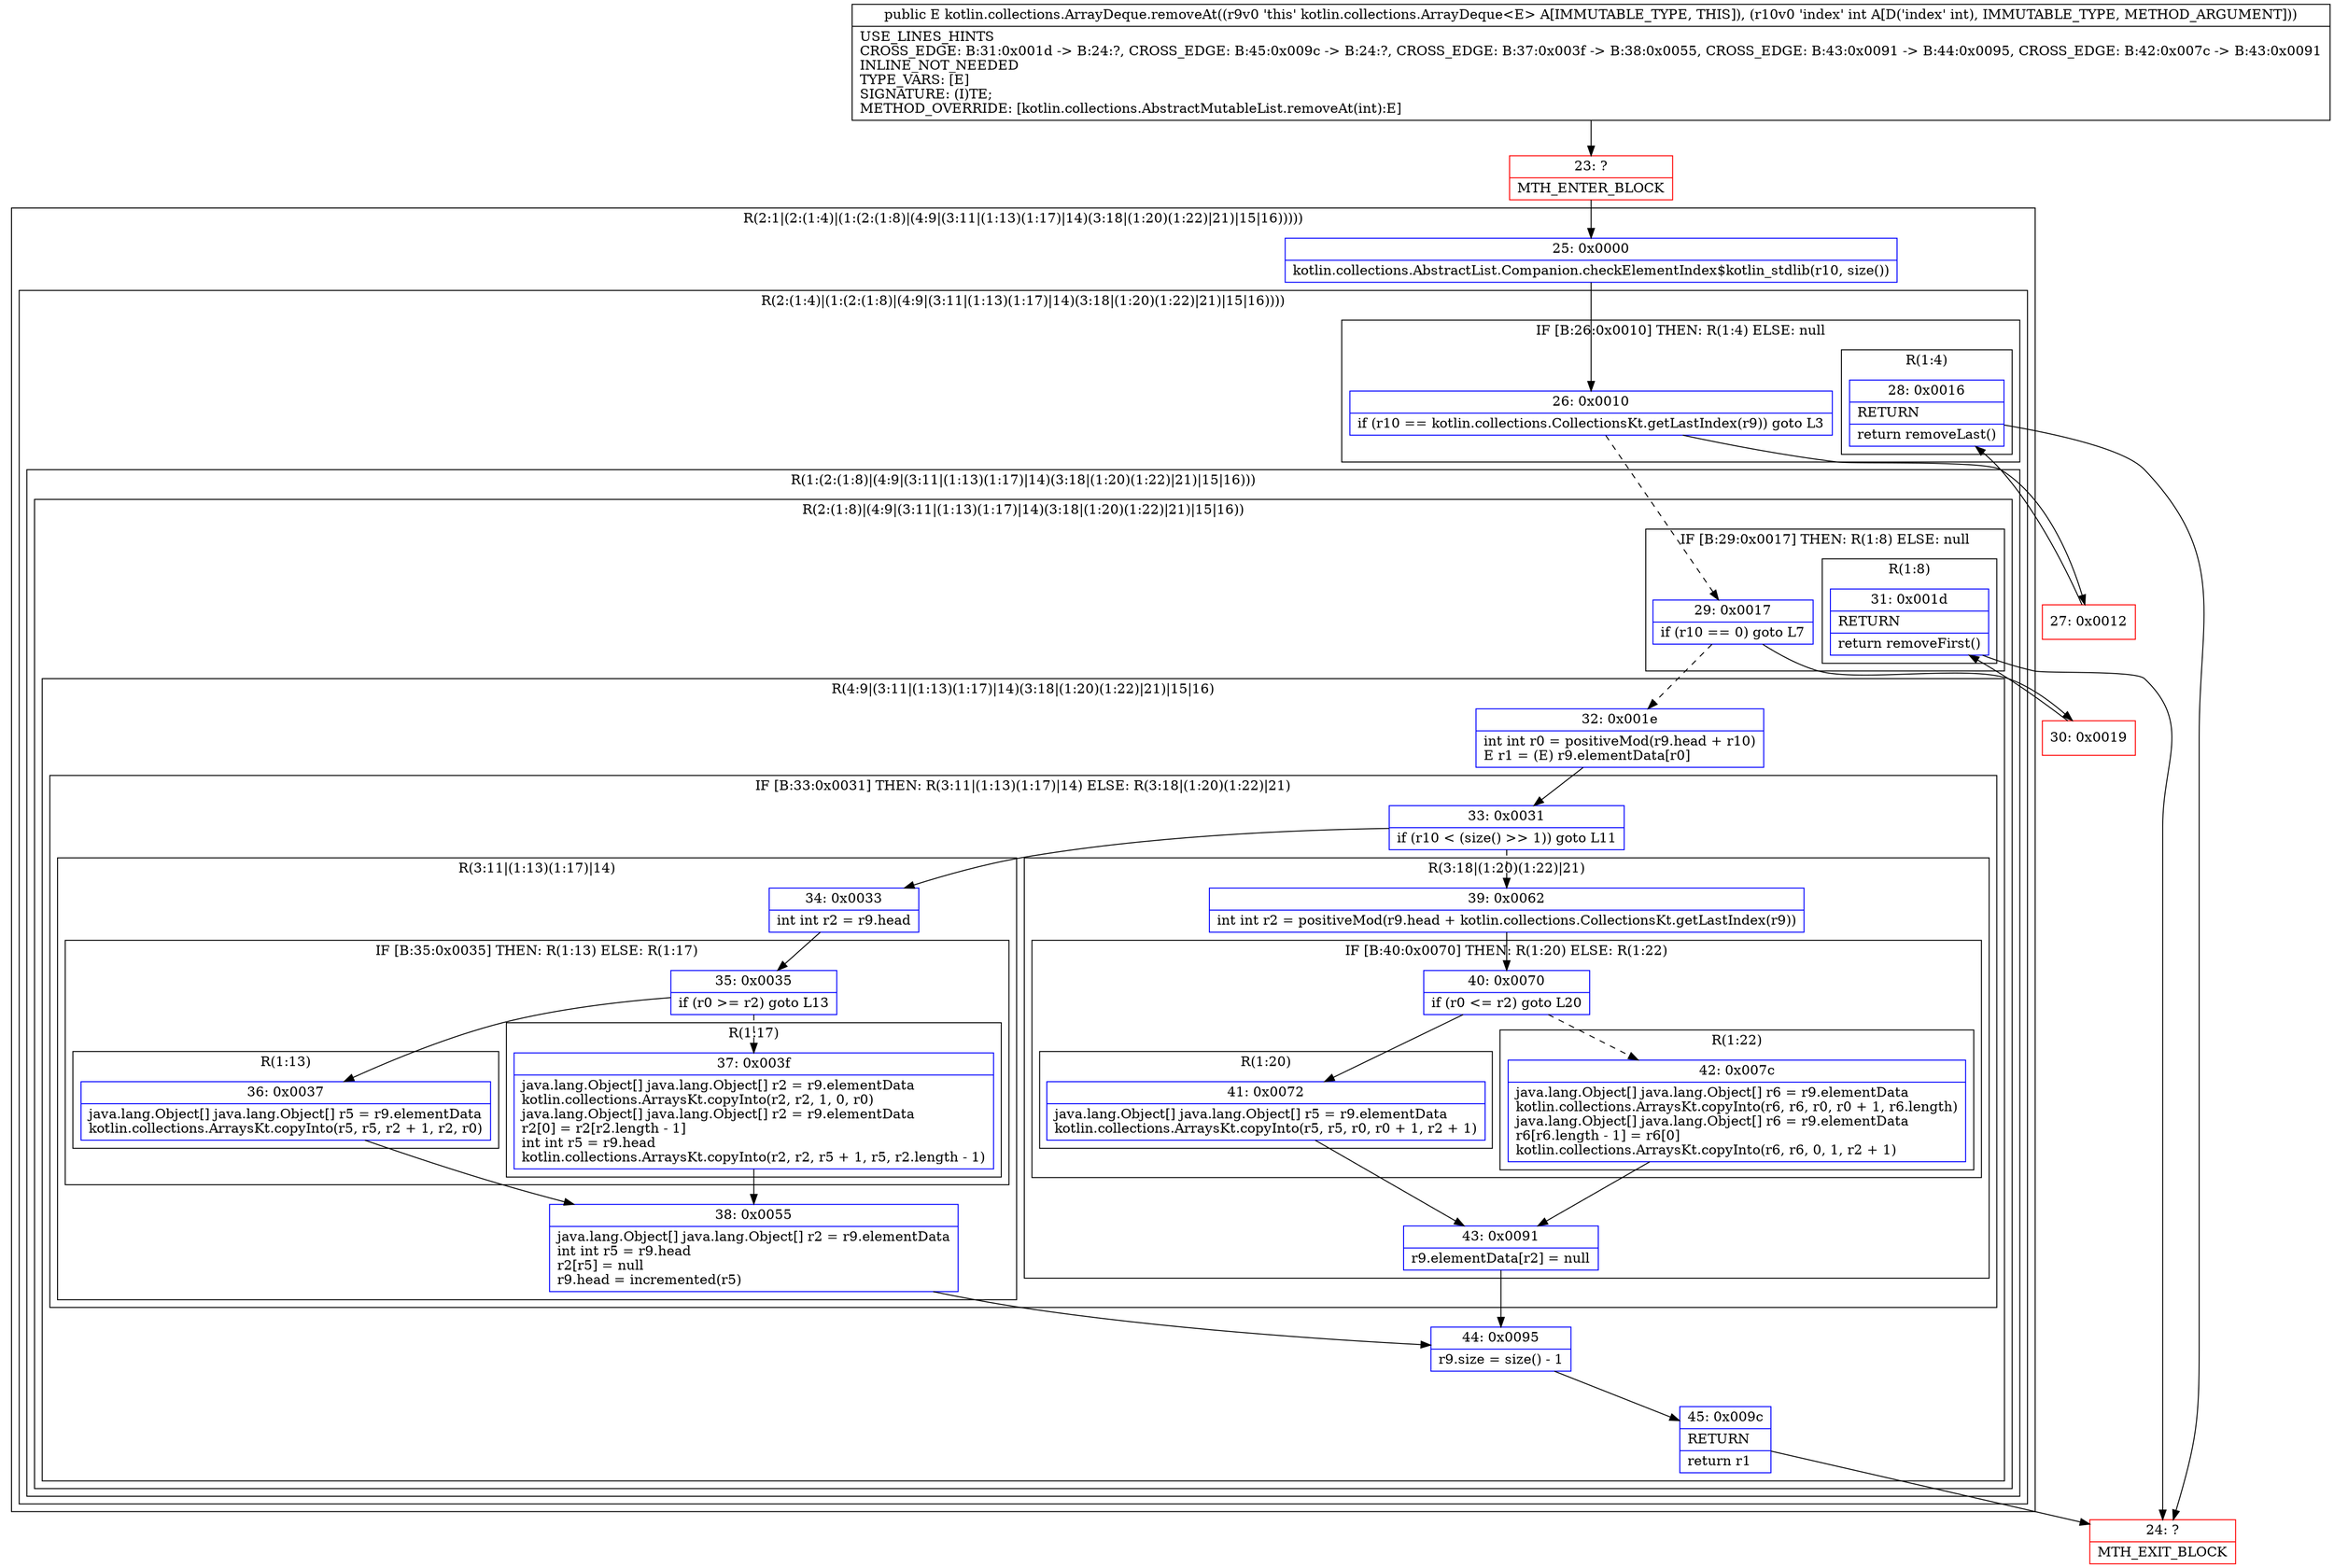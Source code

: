 digraph "CFG forkotlin.collections.ArrayDeque.removeAt(I)Ljava\/lang\/Object;" {
subgraph cluster_Region_1806302838 {
label = "R(2:1|(2:(1:4)|(1:(2:(1:8)|(4:9|(3:11|(1:13)(1:17)|14)(3:18|(1:20)(1:22)|21)|15|16)))))";
node [shape=record,color=blue];
Node_25 [shape=record,label="{25\:\ 0x0000|kotlin.collections.AbstractList.Companion.checkElementIndex$kotlin_stdlib(r10, size())\l}"];
subgraph cluster_Region_1661263667 {
label = "R(2:(1:4)|(1:(2:(1:8)|(4:9|(3:11|(1:13)(1:17)|14)(3:18|(1:20)(1:22)|21)|15|16))))";
node [shape=record,color=blue];
subgraph cluster_IfRegion_816490849 {
label = "IF [B:26:0x0010] THEN: R(1:4) ELSE: null";
node [shape=record,color=blue];
Node_26 [shape=record,label="{26\:\ 0x0010|if (r10 == kotlin.collections.CollectionsKt.getLastIndex(r9)) goto L3\l}"];
subgraph cluster_Region_159362313 {
label = "R(1:4)";
node [shape=record,color=blue];
Node_28 [shape=record,label="{28\:\ 0x0016|RETURN\l|return removeLast()\l}"];
}
}
subgraph cluster_Region_755083294 {
label = "R(1:(2:(1:8)|(4:9|(3:11|(1:13)(1:17)|14)(3:18|(1:20)(1:22)|21)|15|16)))";
node [shape=record,color=blue];
subgraph cluster_Region_1748568010 {
label = "R(2:(1:8)|(4:9|(3:11|(1:13)(1:17)|14)(3:18|(1:20)(1:22)|21)|15|16))";
node [shape=record,color=blue];
subgraph cluster_IfRegion_230509069 {
label = "IF [B:29:0x0017] THEN: R(1:8) ELSE: null";
node [shape=record,color=blue];
Node_29 [shape=record,label="{29\:\ 0x0017|if (r10 == 0) goto L7\l}"];
subgraph cluster_Region_2044639574 {
label = "R(1:8)";
node [shape=record,color=blue];
Node_31 [shape=record,label="{31\:\ 0x001d|RETURN\l|return removeFirst()\l}"];
}
}
subgraph cluster_Region_1719421497 {
label = "R(4:9|(3:11|(1:13)(1:17)|14)(3:18|(1:20)(1:22)|21)|15|16)";
node [shape=record,color=blue];
Node_32 [shape=record,label="{32\:\ 0x001e|int int r0 = positiveMod(r9.head + r10)\lE r1 = (E) r9.elementData[r0]\l}"];
subgraph cluster_IfRegion_1497345835 {
label = "IF [B:33:0x0031] THEN: R(3:11|(1:13)(1:17)|14) ELSE: R(3:18|(1:20)(1:22)|21)";
node [shape=record,color=blue];
Node_33 [shape=record,label="{33\:\ 0x0031|if (r10 \< (size() \>\> 1)) goto L11\l}"];
subgraph cluster_Region_1809000316 {
label = "R(3:11|(1:13)(1:17)|14)";
node [shape=record,color=blue];
Node_34 [shape=record,label="{34\:\ 0x0033|int int r2 = r9.head\l}"];
subgraph cluster_IfRegion_505157578 {
label = "IF [B:35:0x0035] THEN: R(1:13) ELSE: R(1:17)";
node [shape=record,color=blue];
Node_35 [shape=record,label="{35\:\ 0x0035|if (r0 \>= r2) goto L13\l}"];
subgraph cluster_Region_603792146 {
label = "R(1:13)";
node [shape=record,color=blue];
Node_36 [shape=record,label="{36\:\ 0x0037|java.lang.Object[] java.lang.Object[] r5 = r9.elementData\lkotlin.collections.ArraysKt.copyInto(r5, r5, r2 + 1, r2, r0)\l}"];
}
subgraph cluster_Region_310809019 {
label = "R(1:17)";
node [shape=record,color=blue];
Node_37 [shape=record,label="{37\:\ 0x003f|java.lang.Object[] java.lang.Object[] r2 = r9.elementData\lkotlin.collections.ArraysKt.copyInto(r2, r2, 1, 0, r0)\ljava.lang.Object[] java.lang.Object[] r2 = r9.elementData\lr2[0] = r2[r2.length \- 1]\lint int r5 = r9.head\lkotlin.collections.ArraysKt.copyInto(r2, r2, r5 + 1, r5, r2.length \- 1)\l}"];
}
}
Node_38 [shape=record,label="{38\:\ 0x0055|java.lang.Object[] java.lang.Object[] r2 = r9.elementData\lint int r5 = r9.head\lr2[r5] = null\lr9.head = incremented(r5)\l}"];
}
subgraph cluster_Region_82957854 {
label = "R(3:18|(1:20)(1:22)|21)";
node [shape=record,color=blue];
Node_39 [shape=record,label="{39\:\ 0x0062|int int r2 = positiveMod(r9.head + kotlin.collections.CollectionsKt.getLastIndex(r9))\l}"];
subgraph cluster_IfRegion_372190288 {
label = "IF [B:40:0x0070] THEN: R(1:20) ELSE: R(1:22)";
node [shape=record,color=blue];
Node_40 [shape=record,label="{40\:\ 0x0070|if (r0 \<= r2) goto L20\l}"];
subgraph cluster_Region_1760807704 {
label = "R(1:20)";
node [shape=record,color=blue];
Node_41 [shape=record,label="{41\:\ 0x0072|java.lang.Object[] java.lang.Object[] r5 = r9.elementData\lkotlin.collections.ArraysKt.copyInto(r5, r5, r0, r0 + 1, r2 + 1)\l}"];
}
subgraph cluster_Region_576491687 {
label = "R(1:22)";
node [shape=record,color=blue];
Node_42 [shape=record,label="{42\:\ 0x007c|java.lang.Object[] java.lang.Object[] r6 = r9.elementData\lkotlin.collections.ArraysKt.copyInto(r6, r6, r0, r0 + 1, r6.length)\ljava.lang.Object[] java.lang.Object[] r6 = r9.elementData\lr6[r6.length \- 1] = r6[0]\lkotlin.collections.ArraysKt.copyInto(r6, r6, 0, 1, r2 + 1)\l}"];
}
}
Node_43 [shape=record,label="{43\:\ 0x0091|r9.elementData[r2] = null\l}"];
}
}
Node_44 [shape=record,label="{44\:\ 0x0095|r9.size = size() \- 1\l}"];
Node_45 [shape=record,label="{45\:\ 0x009c|RETURN\l|return r1\l}"];
}
}
}
}
}
Node_23 [shape=record,color=red,label="{23\:\ ?|MTH_ENTER_BLOCK\l}"];
Node_27 [shape=record,color=red,label="{27\:\ 0x0012}"];
Node_24 [shape=record,color=red,label="{24\:\ ?|MTH_EXIT_BLOCK\l}"];
Node_30 [shape=record,color=red,label="{30\:\ 0x0019}"];
MethodNode[shape=record,label="{public E kotlin.collections.ArrayDeque.removeAt((r9v0 'this' kotlin.collections.ArrayDeque\<E\> A[IMMUTABLE_TYPE, THIS]), (r10v0 'index' int A[D('index' int), IMMUTABLE_TYPE, METHOD_ARGUMENT]))  | USE_LINES_HINTS\lCROSS_EDGE: B:31:0x001d \-\> B:24:?, CROSS_EDGE: B:45:0x009c \-\> B:24:?, CROSS_EDGE: B:37:0x003f \-\> B:38:0x0055, CROSS_EDGE: B:43:0x0091 \-\> B:44:0x0095, CROSS_EDGE: B:42:0x007c \-\> B:43:0x0091\lINLINE_NOT_NEEDED\lTYPE_VARS: [E]\lSIGNATURE: (I)TE;\lMETHOD_OVERRIDE: [kotlin.collections.AbstractMutableList.removeAt(int):E]\l}"];
MethodNode -> Node_23;Node_25 -> Node_26;
Node_26 -> Node_27;
Node_26 -> Node_29[style=dashed];
Node_28 -> Node_24;
Node_29 -> Node_30;
Node_29 -> Node_32[style=dashed];
Node_31 -> Node_24;
Node_32 -> Node_33;
Node_33 -> Node_34;
Node_33 -> Node_39[style=dashed];
Node_34 -> Node_35;
Node_35 -> Node_36;
Node_35 -> Node_37[style=dashed];
Node_36 -> Node_38;
Node_37 -> Node_38;
Node_38 -> Node_44;
Node_39 -> Node_40;
Node_40 -> Node_41;
Node_40 -> Node_42[style=dashed];
Node_41 -> Node_43;
Node_42 -> Node_43;
Node_43 -> Node_44;
Node_44 -> Node_45;
Node_45 -> Node_24;
Node_23 -> Node_25;
Node_27 -> Node_28;
Node_30 -> Node_31;
}

